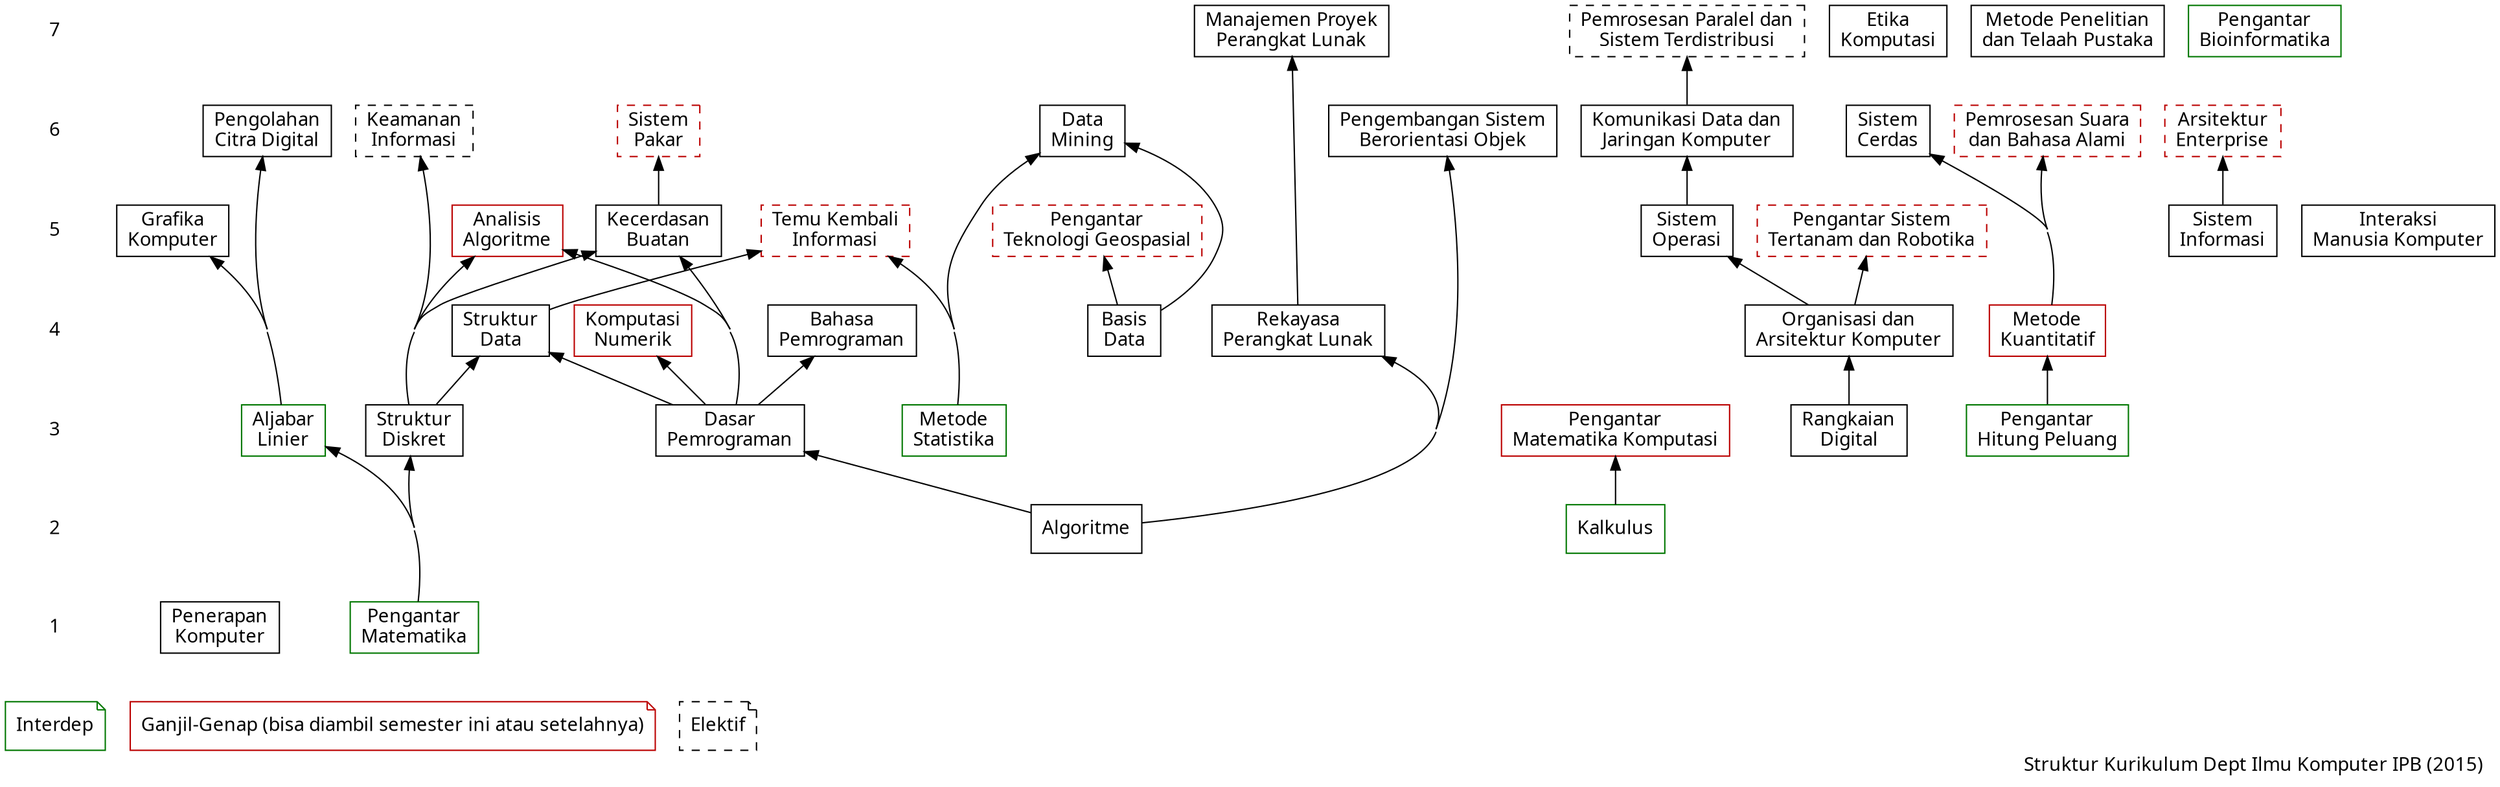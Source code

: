 digraph kom2015
{
    node [shape="box"; fontname="Fira Sans"]
    edge [dir="back"]
    concentrate="true"

    # semester
    subgraph sem {
        node [shape="plaintext"]
        edge [style="invis"]
        7 -> 6 -> 5 -> 4 -> 3 -> 2 -> 1
    }

    # mayor
    {rank="same" 1 Penkom Matematika}
    {rank="same" 2 Algor Kalkulus}
    {rank="same" 3 Dasprog Alin Strukdis Radig Metstat PHP Matkom}
    {rank="same" 4 Basprog Strukdat RPL OAK Basdat Metkuan Komnum}
    {rank="same" 5 AI Grafkom SO SI IMK Analgor}
    {rank="same" 6 PCD PSBO Komdat Damin Siscerdas}
    {rank="same" 7 Etikom MPTP MPPL Bioinf}
    Dasprog -> Algor
    Alin -> Matematika
    Strukdis -> Matematika
    Matkom -> Kalkulus
    Basprog -> Dasprog
    OAK -> Radig
    Strukdat -> {Dasprog Strukdis}
    RPL -> Algor
    Komnum -> Dasprog
    Metkuan -> PHP
    AI -> {Dasprog Strukdis}        // -> Strukdat ?
    Grafkom -> Alin
    SO -> OAK
    Analgor -> {Dasprog Strukdis}   // -> Strukdat ?
    Komdat -> SO
    Siscerdas -> Metkuan
    PCD -> Alin
    Damin -> {Basdat Metstat}
    PSBO -> Algor
    MPPL -> RPL

    #interdep
    Matematika, Kalkulus, Metstat, Alin, PHP, Bioinf [color="#007700"]

    # elektif
    PSTR, PTG, TKI, Infosec, Sispak, Enterprise, NLP, Paralel [style="dashed"]
    {rank="same" 5 PSTR, PTG, TKI}
    {rank="same" 6 Infosec, Sispak, Enterprise, NLP}
    {rank="same" 7 Paralel}
    PSTR -> OAK
    PTG -> Basdat
    TKI -> {Metstat Strukdat}
    Infosec -> Strukdis
    Sispak -> AI
    Enterprise -> SI
    NLP -> Metkuan
    Paralel -> Komdat

    # ganjil-genap
    Matkom, Metkuan, Komnum, Analgor, PSTR, PTG, TKI, Sispak, Enterprise, NLP [color="#bb0000"]

    # keterangan
    {rank="sink" interdep ganjilgenap elektif}
    interdep [shape="note"; color="#007700"; label="Interdep"]
    ganjilgenap [shape="note"; color="#bb0000"; label="Ganjil-Genap (bisa diambil semester ini atau setelahnya)";]
    elektif [shape="note"; style="dashed"; label="Elektif"]

    # nama lengkap
    AI          [label="Kecerdasan\nBuatan"]
    Algor       [label="Algoritme"]
    Alin        [label="Aljabar\nLinier"]
    Analgor     [label="Analisis\nAlgoritme"]
    Basdat      [label="Basis\nData"]
    Basprog     [label="Bahasa\nPemrograman"]
    Bioinf      [label="Pengantar\nBioinformatika"]
    Damin       [label="Data\nMining"]                                  // en
    Dasprog     [label="Dasar\nPemrograman"]
    Enterprise  [label="Arsitektur\nEnterprise"]                        // en
    Etikom      [label="Etika\nKomputasi"]
    Grafkom     [label="Grafika\nKomputer"]
    IMK         [label="Interaksi\nManusia Komputer"]
    Infosec     [label="Keamanan\nInformasi"]
    Kalkulus    [label="Kalkulus"]
    Komdat      [label="Komunikasi Data dan\nJaringan Komputer"]
    Komnum      [label="Komputasi\nNumerik"]
    Matematika  [label="Pengantar\nMatematika"]
    Matkom      [label="Pengantar\nMatematika Komputasi"]
    Metkuan     [label="Metode\nKuantitatif"]
    Metstat     [label="Metode\nStatistika"]
    MPPL        [label="Manajemen Proyek\nPerangkat Lunak"]
    MPTP        [label="Metode Penelitian\ndan Telaah Pustaka"]
    NLP         [label="Pemrosesan Suara\ndan Bahasa Alami"]
    OAK         [label="Organisasi dan\nArsitektur Komputer"]
    Paralel     [label="Pemrosesan Paralel dan\nSistem Terdistribusi"]
    PCD         [label="Pengolahan\nCitra Digital"]
    Penkom      [label="Penerapan\nKomputer"]
    PHP         [label="Pengantar\nHitung Peluang"]
    PSBO        [label="Pengembangan Sistem\nBerorientasi Objek"]
    PSTR        [label="Pengantar Sistem\nTertanam dan Robotika"]
    PTG         [label="Pengantar\nTeknologi Geospasial"]
    Radig       [label="Rangkaian\nDigital"]
    RPL         [label="Rekayasa\nPerangkat Lunak"]
    SI          [label="Sistem\nInformasi"]
    Siscerdas   [label="Sistem\nCerdas"]
    Sispak      [label="Sistem\nPakar"]
    SO          [label="Sistem\nOperasi"]
    Strukdat    [label="Struktur\nData"]
    Strukdis    [label="Struktur\nDiskret"]
    TKI         [label="Temu Kembali\nInformasi"]

    # title
    label="Struktur Kurikulum Dept Ilmu Komputer IPB (2015)"
    labeljust="r"
    fontname="Fira Sans"
}
